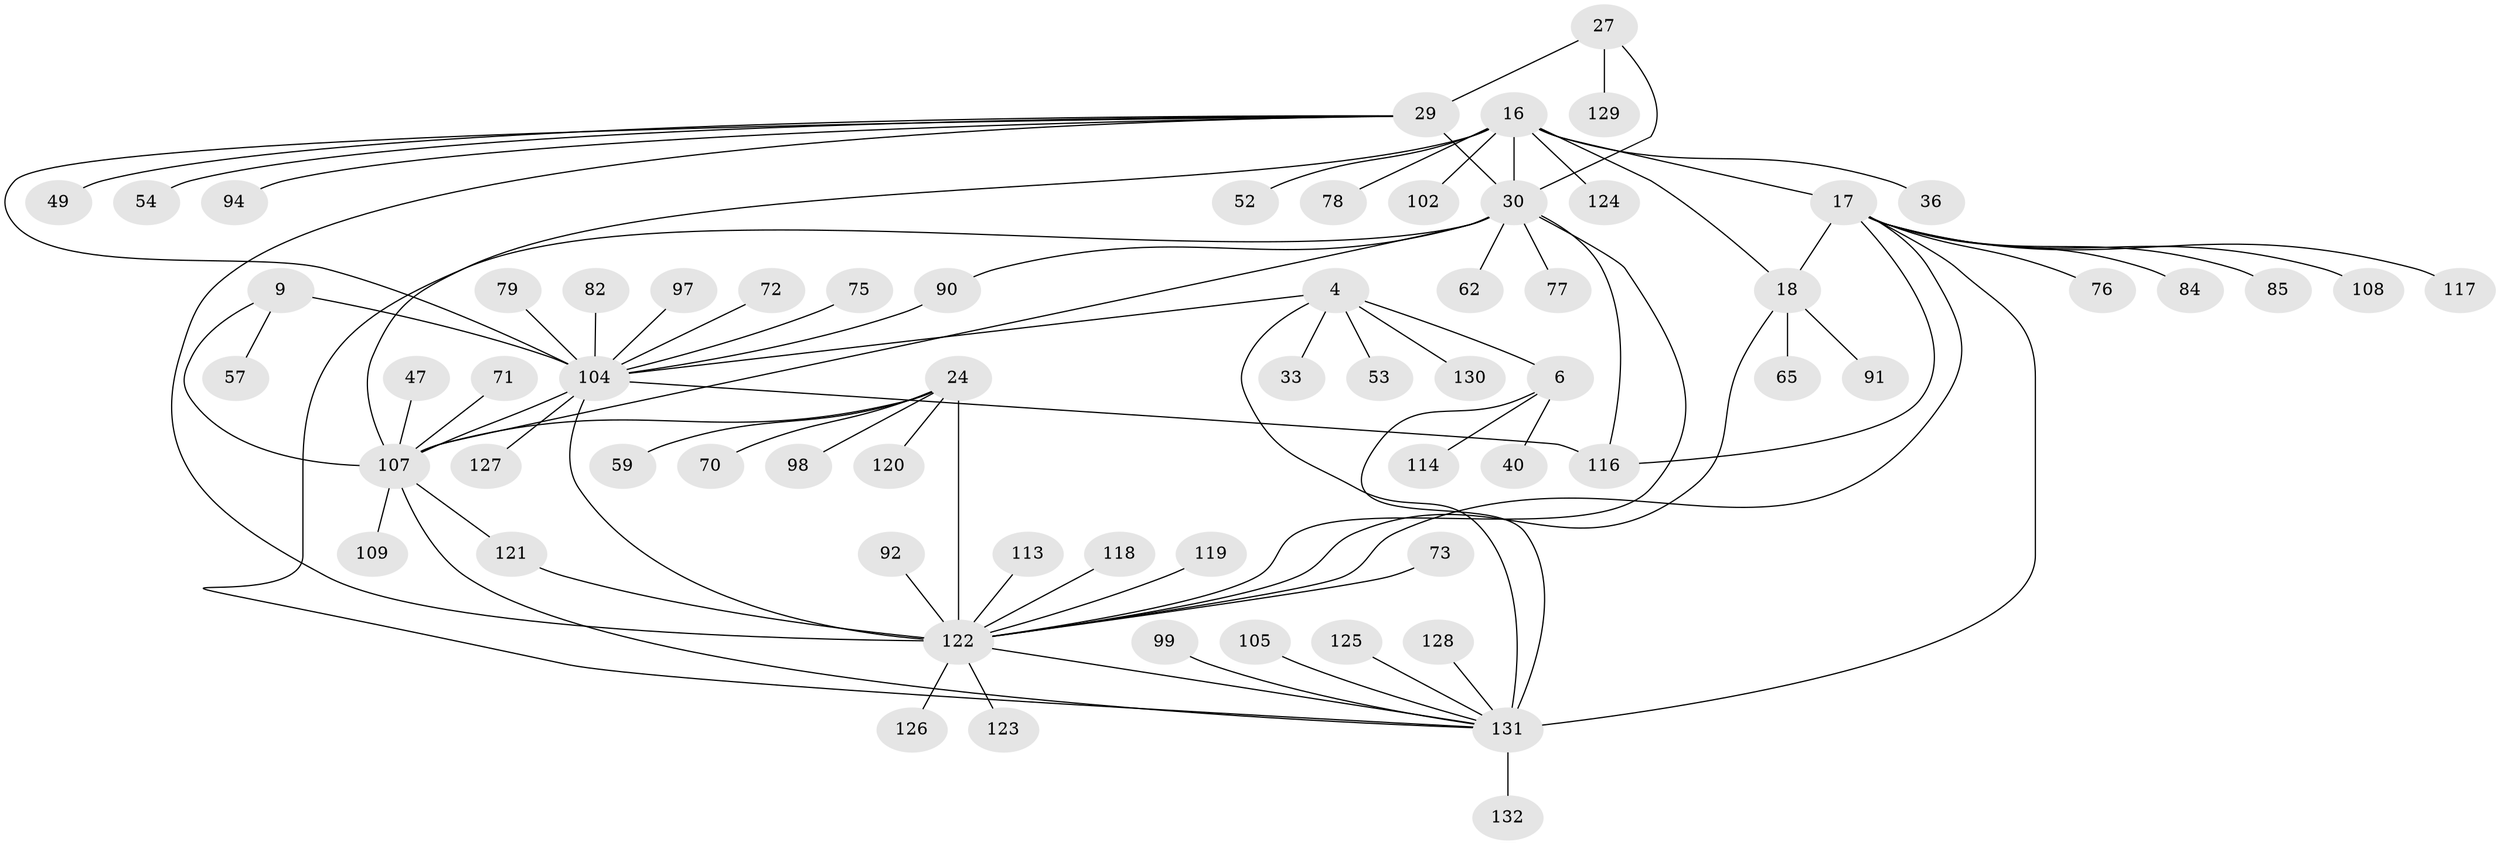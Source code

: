// original degree distribution, {7: 0.03787878787878788, 9: 0.03787878787878788, 12: 0.015151515151515152, 6: 0.03787878787878788, 10: 0.030303030303030304, 5: 0.015151515151515152, 16: 0.007575757575757576, 8: 0.022727272727272728, 11: 0.022727272727272728, 4: 0.007575757575757576, 3: 0.06818181818181818, 1: 0.5, 2: 0.19696969696969696}
// Generated by graph-tools (version 1.1) at 2025/55/03/09/25 04:55:22]
// undirected, 66 vertices, 84 edges
graph export_dot {
graph [start="1"]
  node [color=gray90,style=filled];
  4 [super="+1"];
  6 [super="+5"];
  9 [super="+7"];
  16 [super="+15"];
  17 [super="+13"];
  18 [super="+14"];
  24 [super="+23"];
  27 [super="+25"];
  29 [super="+26"];
  30 [super="+28"];
  33;
  36;
  40;
  47;
  49;
  52;
  53;
  54;
  57;
  59;
  62;
  65;
  70;
  71;
  72;
  73;
  75;
  76;
  77 [super="+34"];
  78;
  79;
  82 [super="+55"];
  84;
  85 [super="+51"];
  90;
  91;
  92;
  94;
  97;
  98;
  99;
  102 [super="+101"];
  104 [super="+12+46+63"];
  105;
  107 [super="+68+95+35"];
  108;
  109;
  113 [super="+87"];
  114;
  116 [super="+81+83"];
  117;
  118 [super="+60"];
  119;
  120;
  121;
  122 [super="+115+50+41+80+44+45+61+66+67+69"];
  123;
  124 [super="+58"];
  125 [super="+48"];
  126 [super="+64+111"];
  127 [super="+103"];
  128 [super="+106"];
  129;
  130;
  131 [super="+38+110+93+3+112"];
  132 [super="+37"];
  4 -- 6 [weight=4];
  4 -- 130;
  4 -- 33;
  4 -- 53;
  4 -- 131 [weight=4];
  4 -- 104;
  6 -- 114;
  6 -- 40;
  6 -- 131 [weight=4];
  9 -- 57;
  9 -- 107 [weight=2];
  9 -- 104 [weight=6];
  16 -- 17 [weight=4];
  16 -- 18 [weight=4];
  16 -- 52;
  16 -- 78;
  16 -- 36;
  16 -- 30;
  16 -- 124;
  16 -- 102;
  16 -- 107 [weight=2];
  17 -- 18 [weight=4];
  17 -- 76;
  17 -- 84;
  17 -- 117;
  17 -- 108;
  17 -- 116;
  17 -- 131 [weight=2];
  17 -- 122;
  17 -- 85;
  18 -- 65;
  18 -- 91;
  18 -- 122;
  24 -- 59;
  24 -- 98;
  24 -- 120;
  24 -- 70;
  24 -- 107;
  24 -- 122 [weight=8];
  27 -- 29 [weight=4];
  27 -- 30 [weight=4];
  27 -- 129;
  29 -- 30 [weight=4];
  29 -- 49;
  29 -- 54;
  29 -- 104;
  29 -- 94;
  29 -- 122;
  30 -- 90;
  30 -- 107 [weight=2];
  30 -- 62;
  30 -- 116;
  30 -- 77;
  30 -- 131 [weight=2];
  30 -- 122 [weight=2];
  47 -- 107;
  71 -- 107;
  72 -- 104;
  73 -- 122;
  75 -- 104;
  79 -- 104;
  82 -- 104;
  90 -- 104;
  92 -- 122;
  97 -- 104;
  99 -- 131;
  104 -- 107 [weight=3];
  104 -- 116;
  104 -- 122 [weight=2];
  104 -- 127;
  105 -- 131;
  107 -- 131 [weight=2];
  107 -- 109;
  107 -- 121;
  113 -- 122;
  118 -- 122;
  119 -- 122;
  121 -- 122;
  122 -- 131;
  122 -- 123;
  122 -- 126;
  125 -- 131;
  128 -- 131;
  131 -- 132;
}
